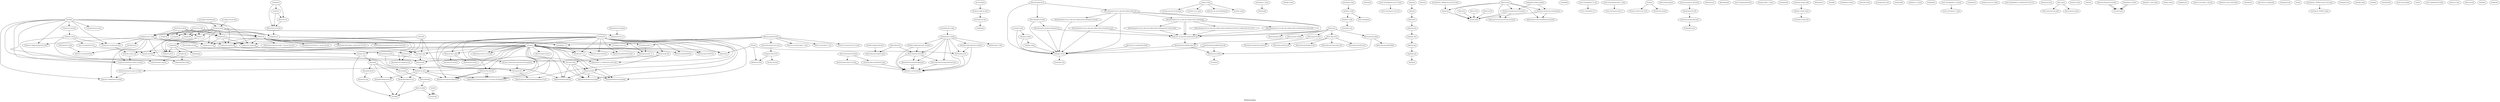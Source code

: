 digraph Relationships {
    label = "Relationships"
    "Exec[rm-on-error-apache-apollo-1.7.tar.gz]" [
        fontsize = 8,
        label = "Exec[rm-on-error-apache-apollo-1.7.tar.gz]"
    ]

    "Exec[stop-jetty]" [
        fontsize = 8,
        label = "Exec[stop-jetty]"
    ]

    "File[/opt/jetty/webapps/private.war]" [
        fontsize = 8,
        label = "File[/opt/jetty/webapps/private.war]"
    ]

    "Anchor[nginx::apt_repo]" [
        fontsize = 8,
        label = "Anchor[nginx::apt_repo]"
    ]

    "Class[Elasticsearch::Package]" [
        fontsize = 8,
        label = "Class[Elasticsearch::Package]"
    ]

    "File[/opt/servibroker/etc/groups.properties]" [
        fontsize = 8,
        label = "File[/opt/servibroker/etc/groups.properties]"
    ]

    "File[/etc/nginx/sites-enabled/default]" [
        fontsize = 8,
        label = "File[/etc/nginx/sites-enabled/default]"
    ]

    "Class[Elasticsearch::Params]" [
        fontsize = 8,
        label = "Class[Elasticsearch::Params]"
    ]

    "Anchor[apt::ppa::ppa:chris-lea/node.js]" [
        fontsize = 8,
        label = "Anchor[apt::ppa::ppa:chris-lea/node.js]"
    ]

    "File[/opt/servioticy-dispatcher/dispatcher.xml]" [
        fontsize = 8,
        label = "File[/opt/servioticy-dispatcher/dispatcher.xml]"
    ]

    "Archive[gradle-2.1-all.zip]" [
        fontsize = 8,
        label = "Archive[gradle-2.1-all.zip]"
    ]

    "Exec[concat_/etc/nginx/sites-available/localhost.conf]" [
        fontsize = 8,
        label = "Exec[concat_/etc/nginx/sites-available/localhost.conf]"
    ]

    "Wget::Fetch[jetty_download]" [
        fontsize = 8,
        label = "Wget::Fetch[jetty_download]"
    ]

    "Apt::Ppa[ppa:webupd8team/java]" [
        fontsize = 8,
        label = "Apt::Ppa[ppa:webupd8team/java]"
    ]

    "Exec[stop_couchbase]" [
        fontsize = 8,
        label = "Exec[stop_couchbase]"
    ]

    "File[/var/lib/puppet/concat]" [
        fontsize = 8,
        label = "File[/var/lib/puppet/concat]"
    ]

    "Exec[mkdir_templates_elasticsearch]" [
        fontsize = 8,
        label = "Exec[mkdir_templates_elasticsearch]"
    ]

    "File[/opt/servibroker/etc/users.properties]" [
        fontsize = 8,
        label = "File[/opt/servibroker/etc/users.properties]"
    ]

    "Class[Nginx::Params]" [
        fontsize = 8,
        label = "Class[Nginx::Params]"
    ]

    "Anchor[python::end]" [
        fontsize = 8,
        label = "Anchor[python::end]"
    ]

    "Class[Settings]" [
        fontsize = 8,
        label = "Class[Settings]"
    ]

    "Apt::Source[nginx]" [
        fontsize = 8,
        label = "Apt::Source[nginx]"
    ]

    "Archive::Extract[apache-storm-0.9.2]" [
        fontsize = 8,
        label = "Archive::Extract[apache-storm-0.9.2]"
    ]

    "File[/etc/nginx/nginx.conf]" [
        fontsize = 8,
        label = "File[/etc/nginx/nginx.conf]"
    ]

    "File[/etc/nginx/conf.mail.d/vhost_autogen.conf]" [
        fontsize = 8,
        label = "File[/etc/nginx/conf.mail.d/vhost_autogen.conf]"
    ]

    "Stage[runtime]" [
        fontsize = 8,
        label = "Stage[runtime]"
    ]

    "File[/etc/nginx/conf.d/vhost_autogen.conf]" [
        fontsize = 8,
        label = "File[/etc/nginx/conf.d/vhost_autogen.conf]"
    ]

    "Class[Maven::Maven]" [
        fontsize = 8,
        label = "Class[Maven::Maven]"
    ]

    "Class[Motd]" [
        fontsize = 8,
        label = "Class[Motd]"
    ]

    "File[sources.list.d]" [
        fontsize = 8,
        label = "File[sources.list.d]"
    ]

    "File[/home/vagrant/downloads/]" [
        fontsize = 8,
        label = "File[/home/vagrant/downloads/]"
    ]

    "Package[forever]" [
        fontsize = 8,
        label = "Package[forever]"
    ]

    "Schedule[daily]" [
        fontsize = 8,
        label = "Schedule[daily]"
    ]

    "Archive::Download[kestrel-2.4.1.zip]" [
        fontsize = 8,
        label = "Archive::Download[kestrel-2.4.1.zip]"
    ]

    "Exec[apt-get update]" [
        fontsize = 8,
        label = "Exec[apt-get update]"
    ]

    "Archive::Download[apache-apollo-1.7.tar.gz]" [
        fontsize = 8,
        label = "Archive::Download[apache-apollo-1.7.tar.gz]"
    ]

    "Class[Wget]" [
        fontsize = 8,
        label = "Class[Wget]"
    ]

    "File[/etc/profile.d/gradle.sh]" [
        fontsize = 8,
        label = "File[/etc/profile.d/gradle.sh]"
    ]

    "Exec[jetty_untar]" [
        fontsize = 8,
        label = "Exec[jetty_untar]"
    ]

    "File[/usr/share/elasticsearch/plugins]" [
        fontsize = 8,
        label = "File[/usr/share/elasticsearch/plugins]"
    ]

    "Exec[download_package_elasticsearch]" [
        fontsize = 8,
        label = "Exec[download_package_elasticsearch]"
    ]

    "Exec[mkdir_configdir_elasticsearch_serviolastic]" [
        fontsize = 8,
        label = "Exec[mkdir_configdir_elasticsearch_serviolastic]"
    ]

    "File[preferences.d]" [
        fontsize = 8,
        label = "File[preferences.d]"
    ]

    "File[/usr/bin/start-servioticy]" [
        fontsize = 8,
        label = "File[/usr/bin/start-servioticy]"
    ]

    "File[old-proxy-file]" [
        fontsize = 8,
        label = "File[old-proxy-file]"
    ]

    "File[/etc/elasticsearch/templates_import]" [
        fontsize = 8,
        label = "File[/etc/elasticsearch/templates_import]"
    ]

    "File[/var/lib/puppet/concat/_etc_nginx_sites-available_localhost.conf/fragments/699_localhost-footer]" [
        fontsize = 8,
        label = "File[/var/lib/puppet/concat/_etc_nginx_sites-available_localhost.conf/fragments/699_localhost-footer]"
    ]

    "Package[make]" [
        fontsize = 8,
        label = "Package[make]"
    ]

    "File[/etc/tomcat7]" [
        fontsize = 8,
        label = "File[/etc/tomcat7]"
    ]

    "File[/etc/nginx/conf.d/default.conf]" [
        fontsize = 8,
        label = "File[/etc/nginx/conf.d/default.conf]"
    ]

    "Anchor[apt::source::nginx]" [
        fontsize = 8,
        label = "Anchor[apt::source::nginx]"
    ]

    "Archive::Download[apache-storm-0.9.2.tar.gz]" [
        fontsize = 8,
        label = "Archive::Download[apache-storm-0.9.2.tar.gz]"
    ]

    "Filebucket[puppet]" [
        fontsize = 8,
        label = "Filebucket[puppet]"
    ]

    "File[/opt/apache-storm-0.9.2-incubating]" [
        fontsize = 8,
        label = "File[/opt/apache-storm-0.9.2-incubating]"
    ]

    "Exec[compose-idm]" [
        fontsize = 8,
        label = "Exec[compose-idm]"
    ]

    "Class[Nginx::Package]" [
        fontsize = 8,
        label = "Class[Nginx::Package]"
    ]

    "Package[nginx]" [
        fontsize = 8,
        label = "Package[nginx]"
    ]

    "Class[Python::Config]" [
        fontsize = 8,
        label = "Class[Python::Config]"
    ]

    "Concat::Fragment[localhost-footer]" [
        fontsize = 8,
        label = "Concat::Fragment[localhost-footer]"
    ]

    "Exec[compose-pdp]" [
        fontsize = 8,
        label = "Exec[compose-pdp]"
    ]

    "Exec[apache-apollo-1.7 unpack]" [
        fontsize = 8,
        label = "Exec[apache-apollo-1.7 unpack]"
    ]

    "Package[oracle-java7-installer]" [
        fontsize = 8,
        label = "Package[oracle-java7-installer]"
    ]

    "Schedule[puppet]" [
        fontsize = 8,
        label = "Schedule[puppet]"
    ]

    "File[/opt/jetty/webapps/root.war]" [
        fontsize = 8,
        label = "File[/opt/jetty/webapps/root.war]"
    ]

    "File[/opt/servibroker/etc/apollo.xml]" [
        fontsize = 8,
        label = "File[/opt/servibroker/etc/apollo.xml]"
    ]

    "File[/tmp/mysql-server.response]" [
        fontsize = 8,
        label = "File[/tmp/mysql-server.response]"
    ]

    "File[/etc/nginx/conf.mail.d]" [
        fontsize = 8,
        label = "File[/etc/nginx/conf.mail.d]"
    ]

    "Package[elasticsearch]" [
        fontsize = 8,
        label = "Package[elasticsearch]"
    ]

    "Anchor[nginx::package::begin]" [
        fontsize = 8,
        label = "Anchor[nginx::package::begin]"
    ]

    "Package[python-software-properties]" [
        fontsize = 8,
        label = "Package[python-software-properties]"
    ]

    "Exec[install-pdp]" [
        fontsize = 8,
        label = "Exec[install-pdp]"
    ]

    "File[/tmp/nginx.d]" [
        fontsize = 8,
        label = "File[/tmp/nginx.d]"
    ]

    "Concat[/etc/nginx/sites-available/localhost.conf]" [
        fontsize = 8,
        label = "Concat[/etc/nginx/sites-available/localhost.conf]"
    ]

    "File[/var/log/jetty]" [
        fontsize = 8,
        label = "File[/var/log/jetty]"
    ]

    "File[/data/demo]" [
        fontsize = 8,
        label = "File[/data/demo]"
    ]

    "Class[Stdlib]" [
        fontsize = 8,
        label = "Class[Stdlib]"
    ]

    "Package[unzip]" [
        fontsize = 8,
        label = "Package[unzip]"
    ]

    "Group[vagrant]" [
        fontsize = 8,
        label = "Group[vagrant]"
    ]

    "Package[mysql-server-5.5]" [
        fontsize = 8,
        label = "Package[mysql-server-5.5]"
    ]

    "Package[python-virtualenv]" [
        fontsize = 8,
        label = "Package[python-virtualenv]"
    ]

    "Class[Gradle::Params]" [
        fontsize = 8,
        label = "Class[Gradle::Params]"
    ]

    "Exec[build_servioticy]" [
        fontsize = 8,
        label = "Exec[build_servioticy]"
    ]

    "Elasticsearch::Service[serviolastic]" [
        fontsize = 8,
        label = "Elasticsearch::Service[serviolastic]"
    ]

    "Anchor[elasticsearch::end]" [
        fontsize = 8,
        label = "Anchor[elasticsearch::end]"
    ]

    "Schedule[weekly]" [
        fontsize = 8,
        label = "Schedule[weekly]"
    ]

    "File[/var/lib/puppet/concat/_etc_nginx_sites-available_localhost.conf/fragments.concat.out]" [
        fontsize = 8,
        label = "File[/var/lib/puppet/concat/_etc_nginx_sites-available_localhost.conf/fragments.concat.out]"
    ]

    "Exec[kestrel-2.4.1 unpack]" [
        fontsize = 8,
        label = "Exec[kestrel-2.4.1 unpack]"
    ]

    "Package[stompjs]" [
        fontsize = 8,
        label = "Package[stompjs]"
    ]

    "Package[ant]" [
        fontsize = 8,
        label = "Package[ant]"
    ]

    "File[/etc/default/jetty]" [
        fontsize = 8,
        label = "File[/etc/default/jetty]"
    ]

    "Package[python]" [
        fontsize = 8,
        label = "Package[python]"
    ]

    "Archive::Download[gradle-2.1-all.zip.zip]" [
        fontsize = 8,
        label = "Archive::Download[gradle-2.1-all.zip.zip]"
    ]

    "Stage[deploy_app]" [
        fontsize = 8,
        label = "Stage[deploy_app]"
    ]

    "File[/opt/apache-apollo-1.7]" [
        fontsize = 8,
        label = "File[/opt/apache-apollo-1.7]"
    ]

    "File_line[change_idm_port]" [
        fontsize = 8,
        label = "File_line[change_idm_port]"
    ]

    "Schedule[hourly]" [
        fontsize = 8,
        label = "Schedule[hourly]"
    ]

    "Exec[apache-storm-0.9.2 unpack]" [
        fontsize = 8,
        label = "Exec[apache-storm-0.9.2 unpack]"
    ]

    "Concat::Fragment[fd0b234173aed6ab4786b7032214c741]" [
        fontsize = 8,
        label = "Concat::Fragment[fd0b234173aed6ab4786b7032214c741]"
    ]

    "File[/var/lib/puppet/concat/bin/concatfragments.sh]" [
        fontsize = 8,
        label = "File[/var/lib/puppet/concat/bin/concatfragments.sh]"
    ]

    "Exec[download archive apache-apollo-1.7.tar.gz and check sum]" [
        fontsize = 8,
        label = "Exec[download archive apache-apollo-1.7.tar.gz and check sum]"
    ]

    "Exec[add-apt-repository-ppa:webupd8team/java]" [
        fontsize = 8,
        label = "Exec[add-apt-repository-ppa:webupd8team/java]"
    ]

    "File[/home/vagrant/LICENSE.txt]" [
        fontsize = 8,
        label = "File[/home/vagrant/LICENSE.txt]"
    ]

    "Anchor[nginx::begin]" [
        fontsize = 8,
        label = "Anchor[nginx::begin]"
    ]

    "Stage[setup_infra]" [
        fontsize = 8,
        label = "Stage[setup_infra]"
    ]

    "Anchor[nginx::end]" [
        fontsize = 8,
        label = "Anchor[nginx::end]"
    ]

    "File[/tmp/nginx.mail.d]" [
        fontsize = 8,
        label = "File[/tmp/nginx.mail.d]"
    ]

    "Vcsrepo[/opt/servioticy-composer]" [
        fontsize = 8,
        label = "Vcsrepo[/opt/servioticy-composer]"
    ]

    "Vcsrepo[/usr/src/couchbase-capi-server]" [
        fontsize = 8,
        label = "Vcsrepo[/usr/src/couchbase-capi-server]"
    ]

    "Archive::Extract[gradle-2.1-all.zip]" [
        fontsize = 8,
        label = "Archive::Extract[gradle-2.1-all.zip]"
    ]

    "File[/opt/servioticy-dispatcher]" [
        fontsize = 8,
        label = "File[/opt/servioticy-dispatcher]"
    ]

    "Elasticsearch::Plugin[mobz/elasticsearch-head]" [
        fontsize = 8,
        label = "Elasticsearch::Plugin[mobz/elasticsearch-head]"
    ]

    "File[/var/lib/tomcat7/webapps/uaa.war]" [
        fontsize = 8,
        label = "File[/var/lib/tomcat7/webapps/uaa.war]"
    ]

    "File[/var/lib/puppet/concat/_etc_nginx_sites-available_localhost.conf/fragments/001_localhost-header]" [
        fontsize = 8,
        label = "File[/var/lib/puppet/concat/_etc_nginx_sites-available_localhost.conf/fragments/001_localhost-header]"
    ]

    "Exec[download archive kestrel-2.4.1.zip and check sum]" [
        fontsize = 8,
        label = "Exec[download archive kestrel-2.4.1.zip and check sum]"
    ]

    "Package[vim]" [
        fontsize = 8,
        label = "Package[vim]"
    ]

    "Archive[apache-storm-0.9.2]" [
        fontsize = 8,
        label = "Archive[apache-storm-0.9.2]"
    ]

    "Stage[setup_app]" [
        fontsize = 8,
        label = "Stage[setup_app]"
    ]

    "File[/data/couchbase]" [
        fontsize = 8,
        label = "File[/data/couchbase]"
    ]

    "File[/data]" [
        fontsize = 8,
        label = "File[/data]"
    ]

    "Anchor[apt::ppa::ppa:webupd8team/java]" [
        fontsize = 8,
        label = "Anchor[apt::ppa::ppa:webupd8team/java]"
    ]

    "File[/opt/compose-idm/COMPOSEIdentityManagement-0.8.0.jar]" [
        fontsize = 8,
        label = "File[/opt/compose-idm/COMPOSEIdentityManagement-0.8.0.jar]"
    ]

    "File[/var/nginx/client_body_temp]" [
        fontsize = 8,
        label = "File[/var/nginx/client_body_temp]"
    ]

    "Package[git]" [
        fontsize = 8,
        label = "Package[git]"
    ]

    "Class[Motd::Params]" [
        fontsize = 8,
        label = "Class[Motd::Params]"
    ]

    "Class[Main]" [
        fontsize = 8,
        label = "Class[Main]"
    ]

    "Wget::Fetch[couchbase-server-source]" [
        fontsize = 8,
        label = "Wget::Fetch[couchbase-server-source]"
    ]

    "Service[jetty]" [
        fontsize = 8,
        label = "Service[jetty]"
    ]

    "File[/home/vagrant/.mavenrc]" [
        fontsize = 8,
        label = "File[/home/vagrant/.mavenrc]"
    ]

    "File[/etc/init.d/elasticsearch-serviolastic]" [
        fontsize = 8,
        label = "File[/etc/init.d/elasticsearch-serviolastic]"
    ]

    "Exec[gradle-2.1-all.zip unpack]" [
        fontsize = 8,
        label = "Exec[gradle-2.1-all.zip unpack]"
    ]

    "Class[Apt::Params]" [
        fontsize = 8,
        label = "Class[Apt::Params]"
    ]

    "Exec[wget-couchbase-server-source]" [
        fontsize = 8,
        label = "Exec[wget-couchbase-server-source]"
    ]

    "File[/etc/nginx/sites-available]" [
        fontsize = 8,
        label = "File[/etc/nginx/sites-available]"
    ]

    "Package[couchbase]" [
        fontsize = 8,
        label = "Package[couchbase]"
    ]

    "User[tomcat7]" [
        fontsize = 8,
        label = "User[tomcat7]"
    ]

    "Anchor[apt::update]" [
        fontsize = 8,
        label = "Anchor[apt::update]"
    ]

    "File[/etc/elasticsearch/serviolastic/logging.yml]" [
        fontsize = 8,
        label = "File[/etc/elasticsearch/serviolastic/logging.yml]"
    ]

    "Package[g++]" [
        fontsize = 8,
        label = "Package[g++]"
    ]

    "Apt::Key[Add key: 7BD9BF62 from Apt::Source nginx]" [
        fontsize = 8,
        label = "Apt::Key[Add key: 7BD9BF62 from Apt::Source nginx]"
    ]

    "Apt::Ppa[ppa:chris-lea/node.js]" [
        fontsize = 8,
        label = "Apt::Ppa[ppa:chris-lea/node.js]"
    ]

    "File[/etc/apt/sources.list.d/chris-lea-node_js-precise.list]" [
        fontsize = 8,
        label = "File[/etc/apt/sources.list.d/chris-lea-node_js-precise.list]"
    ]

    "File[/etc/nginx/conf.d/proxy.conf]" [
        fontsize = 8,
        label = "File[/etc/nginx/conf.d/proxy.conf]"
    ]

    "Nginx::Resource::Location[localhost-default]" [
        fontsize = 8,
        label = "Nginx::Resource::Location[localhost-default]"
    ]

    "Anchor[python::begin]" [
        fontsize = 8,
        label = "Anchor[python::begin]"
    ]

    "Class[Nginx::Package::Debian]" [
        fontsize = 8,
        label = "Class[Nginx::Package::Debian]"
    ]

    "Maven::Environment[maven-env]" [
        fontsize = 8,
        label = "Maven::Environment[maven-env]"
    ]

    "Vcsrepo[/opt/servioticy-indices]" [
        fontsize = 8,
        label = "Vcsrepo[/opt/servioticy-indices]"
    ]

    "Package[gunicorn]" [
        fontsize = 8,
        label = "Package[gunicorn]"
    ]

    "File[/etc/nginx/conf.d/example_ssl.conf]" [
        fontsize = 8,
        label = "File[/etc/nginx/conf.d/example_ssl.conf]"
    ]

    "User[vagrant]" [
        fontsize = 8,
        label = "User[vagrant]"
    ]

    "Class[Jetty]" [
        fontsize = 8,
        label = "Class[Jetty]"
    ]

    "Vcsrepo[/opt/servioticy-bridge]" [
        fontsize = 8,
        label = "Vcsrepo[/opt/servioticy-bridge]"
    ]

    "File[/opt/servioticy-dispatcher/dispatcher-0.4.2-security-jar-with-dependencies.jar]" [
        fontsize = 8,
        label = "File[/opt/servioticy-dispatcher/dispatcher-0.4.2-security-jar-with-dependencies.jar]"
    ]

    "Exec[rm-on-error-gradle-2.1-all.zip.zip]" [
        fontsize = 8,
        label = "Exec[rm-on-error-gradle-2.1-all.zip.zip]"
    ]

    "Elasticsearch::Service::Init[serviolastic]" [
        fontsize = 8,
        label = "Elasticsearch::Service::Init[serviolastic]"
    ]

    "File[/opt/servibroker]" [
        fontsize = 8,
        label = "File[/opt/servibroker]"
    ]

    "Schedule[never]" [
        fontsize = 8,
        label = "Schedule[never]"
    ]

    "File[01proxy]" [
        fontsize = 8,
        label = "File[01proxy]"
    ]

    "Package[nodejs]" [
        fontsize = 8,
        label = "Package[nodejs]"
    ]

    "File[/var/lib/puppet/concat/bin]" [
        fontsize = 8,
        label = "File[/var/lib/puppet/concat/bin]"
    ]

    "Exec[create_broker]" [
        fontsize = 8,
        label = "Exec[create_broker]"
    ]

    "File[/opt/jetty/start.ini]" [
        fontsize = 8,
        label = "File[/opt/jetty/start.ini]"
    ]

    "Exec[apt_update]" [
        fontsize = 8,
        label = "Exec[apt_update]"
    ]

    "File[/home/vagrant/README.demos.txt]" [
        fontsize = 8,
        label = "File[/home/vagrant/README.demos.txt]"
    ]

    "Package[curl]" [
        fontsize = 8,
        label = "Package[curl]"
    ]

    "File[/opt/compose-idm]" [
        fontsize = 8,
        label = "File[/opt/compose-idm]"
    ]

    "File[/var/lib/puppet/concat/_etc_nginx_sites-available_localhost.conf/fragments.concat]" [
        fontsize = 8,
        label = "File[/var/lib/puppet/concat/_etc_nginx_sites-available_localhost.conf/fragments.concat]"
    ]

    "Group[tomcat7]" [
        fontsize = 8,
        label = "Group[tomcat7]"
    ]

    "File[/usr/bin/stop-servioticy]" [
        fontsize = 8,
        label = "File[/usr/bin/stop-servioticy]"
    ]

    "Class[Elasticsearch::Config]" [
        fontsize = 8,
        label = "Class[Elasticsearch::Config]"
    ]

    "File[/etc/elasticsearch]" [
        fontsize = 8,
        label = "File[/etc/elasticsearch]"
    ]

    "File[/data/elasticsearch]" [
        fontsize = 8,
        label = "File[/data/elasticsearch]"
    ]

    "File_line[cross_origin]" [
        fontsize = 8,
        label = "File_line[cross_origin]"
    ]

    "Exec[wget-jetty_download]" [
        fontsize = 8,
        label = "Exec[wget-jetty_download]"
    ]

    "Elasticsearch::Instance[serviolastic]" [
        fontsize = 8,
        label = "Elasticsearch::Instance[serviolastic]"
    ]

    "Anchor[nginx::package::end]" [
        fontsize = 8,
        label = "Anchor[nginx::package::end]"
    ]

    "File[sources.list]" [
        fontsize = 8,
        label = "File[sources.list]"
    ]

    "Service[serviolastic]" [
        fontsize = 8,
        label = "Service[serviolastic]"
    ]

    "Exec[rm-on-error-kestrel-2.4.1.zip]" [
        fontsize = 8,
        label = "Exec[rm-on-error-kestrel-2.4.1.zip]"
    ]

    "File[/opt/jetty]" [
        fontsize = 8,
        label = "File[/opt/jetty]"
    ]

    "Nginx::Resource::Vhost[localhost]" [
        fontsize = 8,
        label = "Nginx::Resource::Vhost[localhost]"
    ]

    "Package[python-pip]" [
        fontsize = 8,
        label = "Package[python-pip]"
    ]

    "File[/etc/apt/sources.list.d/webupd8team-java-precise.list]" [
        fontsize = 8,
        label = "File[/etc/apt/sources.list.d/webupd8team-java-precise.list]"
    ]

    "File[/var/lib/puppet/concat/_etc_nginx_sites-available_localhost.conf]" [
        fontsize = 8,
        label = "File[/var/lib/puppet/concat/_etc_nginx_sites-available_localhost.conf]"
    ]

    "Class[Nginx::Config]" [
        fontsize = 8,
        label = "Class[Nginx::Config]"
    ]

    "Class[Apt]" [
        fontsize = 8,
        label = "Class[Apt]"
    ]

    "Vcsrepo[/usr/src/compose-idm]" [
        fontsize = 8,
        label = "Vcsrepo[/usr/src/compose-idm]"
    ]

    "File[/etc/tomcat7/server.xml]" [
        fontsize = 8,
        label = "File[/etc/tomcat7/server.xml]"
    ]

    "File[/home/vagrant/README.txt]" [
        fontsize = 8,
        label = "File[/home/vagrant/README.txt]"
    ]

    "Apt_key[Add key: 7BD9BF62 from Apt::Source nginx]" [
        fontsize = 8,
        label = "Apt_key[Add key: 7BD9BF62 from Apt::Source nginx]"
    ]

    "Exec[build-uaa]" [
        fontsize = 8,
        label = "Exec[build-uaa]"
    ]

    "Exec[download archive gradle-2.1-all.zip.zip and check sum]" [
        fontsize = 8,
        label = "Exec[download archive gradle-2.1-all.zip.zip and check sum]"
    ]

    "Anchor[elasticsearch::begin]" [
        fontsize = 8,
        label = "Anchor[elasticsearch::begin]"
    ]

    "File[/etc/nginx/sites-enabled]" [
        fontsize = 8,
        label = "File[/etc/nginx/sites-enabled]"
    ]

    "File[/opt/servioticy_scripts]" [
        fontsize = 8,
        label = "File[/opt/servioticy_scripts]"
    ]

    "Archive[apache-apollo-1.7]" [
        fontsize = 8,
        label = "Archive[apache-apollo-1.7]"
    ]

    "File[/var/nginx]" [
        fontsize = 8,
        label = "File[/var/nginx]"
    ]

    "File[/opt/elasticsearch/swdl]" [
        fontsize = 8,
        label = "File[/opt/elasticsearch/swdl]"
    ]

    "File[/home/vagrant/VERSION.txt]" [
        fontsize = 8,
        label = "File[/home/vagrant/VERSION.txt]"
    ]

    "Package[python-dev]" [
        fontsize = 8,
        label = "Package[python-dev]"
    ]

    "File[/etc/nginx/sites-available/localhost.conf]" [
        fontsize = 8,
        label = "File[/etc/nginx/sites-available/localhost.conf]"
    ]

    "Exec[build_elasticsearch-transport-couchbase]" [
        fontsize = 8,
        label = "Exec[build_elasticsearch-transport-couchbase]"
    ]

    "File[/etc/init.d/jetty]" [
        fontsize = 8,
        label = "File[/etc/init.d/jetty]"
    ]

    "Stage[deploy]" [
        fontsize = 8,
        label = "Stage[deploy]"
    ]

    "Elasticsearch::Plugin[transport-couchbase]" [
        fontsize = 8,
        label = "Elasticsearch::Plugin[transport-couchbase]"
    ]

    "Class[Elasticsearch]" [
        fontsize = 8,
        label = "Class[Elasticsearch]"
    ]

    "Exec[build_rhinomod]" [
        fontsize = 8,
        label = "Exec[build_rhinomod]"
    ]

    "Vcsrepo[/usr/src/compose-pdp]" [
        fontsize = 8,
        label = "Vcsrepo[/usr/src/compose-pdp]"
    ]

    "Archive[kestrel-2.4.1]" [
        fontsize = 8,
        label = "Archive[kestrel-2.4.1]"
    ]

    "Class[Nginx::Service]" [
        fontsize = 8,
        label = "Class[Nginx::Service]"
    ]

    "File[/usr/src/compose-idm/src/main/resources/uaa.properties]" [
        fontsize = 8,
        label = "File[/usr/src/compose-idm/src/main/resources/uaa.properties]"
    ]

    "Class[Stdlib::Stages]" [
        fontsize = 8,
        label = "Class[Stdlib::Stages]"
    ]

    "Package[couchbase-server]" [
        fontsize = 8,
        label = "Package[couchbase-server]"
    ]

    "Exec[download archive apache-storm-0.9.2.tar.gz and check sum]" [
        fontsize = 8,
        label = "Exec[download archive apache-storm-0.9.2.tar.gz and check sum]"
    ]

    "Class[Nginx]" [
        fontsize = 8,
        label = "Class[Nginx]"
    ]

    "Schedule[monthly]" [
        fontsize = 8,
        label = "Schedule[monthly]"
    ]

    "Exec[mkdir_datadir_elasticsearch_serviolastic]" [
        fontsize = 8,
        label = "Exec[mkdir_datadir_elasticsearch_serviolastic]"
    ]

    "Stage[deploy_infra]" [
        fontsize = 8,
        label = "Stage[deploy_infra]"
    ]

    "Exec[install_plugin_transport-couchbase]" [
        fontsize = 8,
        label = "Exec[install_plugin_transport-couchbase]"
    ]

    "Exec[pip_install_simplejson]" [
        fontsize = 8,
        label = "Exec[pip_install_simplejson]"
    ]

    "Class[Gradle]" [
        fontsize = 8,
        label = "Class[Gradle]"
    ]

    "Anchor[apt_key 7BD9BF62 present]" [
        fontsize = 8,
        label = "Anchor[apt_key 7BD9BF62 present]"
    ]

    "File[/opt/kestrel-2.4.1/config/servioticy_queues.scala]" [
        fontsize = 8,
        label = "File[/opt/kestrel-2.4.1/config/servioticy_queues.scala]"
    ]

    "Vcsrepo[/usr/src/elasticsearch-transport-couchbase]" [
        fontsize = 8,
        label = "Vcsrepo[/usr/src/elasticsearch-transport-couchbase]"
    ]

    "File[/opt/gradle]" [
        fontsize = 8,
        label = "File[/opt/gradle]"
    ]

    "Class[Git]" [
        fontsize = 8,
        label = "Class[Git]"
    ]

    "File[/etc/elasticsearch/serviolastic]" [
        fontsize = 8,
        label = "File[/etc/elasticsearch/serviolastic]"
    ]

    "Concat::Fragment[localhost-header]" [
        fontsize = 8,
        label = "Concat::Fragment[localhost-header]"
    ]

    "Exec[build_couchbase_capi]" [
        fontsize = 8,
        label = "Exec[build_couchbase_capi]"
    ]

    "Archive::Extract[apache-apollo-1.7]" [
        fontsize = 8,
        label = "Archive::Extract[apache-apollo-1.7]"
    ]

    "Augeas[defaults_serviolastic]" [
        fontsize = 8,
        label = "Augeas[defaults_serviolastic]"
    ]

    "Exec[install_plugin_mobz/elasticsearch-head]" [
        fontsize = 8,
        label = "Exec[install_plugin_mobz/elasticsearch-head]"
    ]

    "Vcsrepo[/usr/src/cf-uaa]" [
        fontsize = 8,
        label = "Vcsrepo[/usr/src/cf-uaa]"
    ]

    "File[/etc/nginx/conf.d]" [
        fontsize = 8,
        label = "File[/etc/nginx/conf.d]"
    ]

    "File[/var/nginx/proxy_temp]" [
        fontsize = 8,
        label = "File[/var/nginx/proxy_temp]"
    ]

    "File[/etc/nginx]" [
        fontsize = 8,
        label = "File[/etc/nginx]"
    ]

    "File[/var/lib/puppet/concat/_etc_nginx_sites-available_localhost.conf/fragments]" [
        fontsize = 8,
        label = "File[/var/lib/puppet/concat/_etc_nginx_sites-available_localhost.conf/fragments]"
    ]

    "Class[Concat::Setup]" [
        fontsize = 8,
        label = "Class[Concat::Setup]"
    ]

    "Exec[create_package_dir_elasticsearch]" [
        fontsize = 8,
        label = "Exec[create_package_dir_elasticsearch]"
    ]

    "Exec[set-licence-selected]" [
        fontsize = 8,
        label = "Exec[set-licence-selected]"
    ]

    "File[/etc/motd.tail]" [
        fontsize = 8,
        label = "File[/etc/motd.tail]"
    ]

    "Stage[main]" [
        fontsize = 8,
        label = "Stage[main]"
    ]

    "Stage[setup]" [
        fontsize = 8,
        label = "Stage[setup]"
    ]

    "File[/etc/elasticsearch/serviolastic/elasticsearch.yml]" [
        fontsize = 8,
        label = "File[/etc/elasticsearch/serviolastic/elasticsearch.yml]"
    ]

    "Python::Pip[simplejson]" [
        fontsize = 8,
        label = "Python::Pip[simplejson]"
    ]

    "Exec[apt_get_update_for_nginx]" [
        fontsize = 8,
        label = "Exec[apt_get_update_for_nginx]"
    ]

    "File[localhost.conf symlink]" [
        fontsize = 8,
        label = "File[localhost.conf symlink]"
    ]

    "Class[Apt::Update]" [
        fontsize = 8,
        label = "Class[Apt::Update]"
    ]

    "Class[Python::Install]" [
        fontsize = 8,
        label = "Class[Python::Install]"
    ]

    "File[/opt/kestrel-2.4.1]" [
        fontsize = 8,
        label = "File[/opt/kestrel-2.4.1]"
    ]

    "Class[Python]" [
        fontsize = 8,
        label = "Class[Python]"
    ]

    "Exec[set-licence-seen]" [
        fontsize = 8,
        label = "Exec[set-licence-seen]"
    ]

    "File[nginx.list]" [
        fontsize = 8,
        label = "File[nginx.list]"
    ]

    "Package[tomcat7]" [
        fontsize = 8,
        label = "Package[tomcat7]"
    ]

    "Package[wget]" [
        fontsize = 8,
        label = "Package[wget]"
    ]

    "File[/var/lib/puppet/concat/_etc_nginx_sites-available_localhost.conf/fragments/500_fd0b234173aed6ab4786b7032214c741]" [
        fontsize = 8,
        label = "File[/var/lib/puppet/concat/_etc_nginx_sites-available_localhost.conf/fragments/500_fd0b234173aed6ab4786b7032214c741]"
    ]

    "Exec[rm-on-error-apache-storm-0.9.2.tar.gz]" [
        fontsize = 8,
        label = "Exec[rm-on-error-apache-storm-0.9.2.tar.gz]"
    ]

    "Service[nginx]" [
        fontsize = 8,
        label = "Service[nginx]"
    ]

    "Vcsrepo[/usr/src/servioticy]" [
        fontsize = 8,
        label = "Vcsrepo[/usr/src/servioticy]"
    ]

    "Exec[add-apt-repository-ppa:chris-lea/node.js]" [
        fontsize = 8,
        label = "Exec[add-apt-repository-ppa:chris-lea/node.js]"
    ]

    "Archive::Extract[kestrel-2.4.1]" [
        fontsize = 8,
        label = "Archive::Extract[kestrel-2.4.1]"
    ]

    "File[/home/vagrant/downloads/]" -> "Exec[rm-on-error-apache-apollo-1.7.tar.gz]" [
        fontsize = 8
    ]

    "File[/etc/init.d/jetty]" -> "Exec[stop-jetty]" [
        fontsize = 8
    ]

    "Class[Jetty]" -> "Exec[stop-jetty]" [
        fontsize = 8
    ]

    "Class[Jetty]" -> "Exec[stop-jetty]" [
        fontsize = 8
    ]

    "File[/opt/jetty]" -> "File[/opt/jetty/webapps/private.war]" [
        fontsize = 8
    ]

    "Exec[build_servioticy]" -> "File[/opt/jetty/webapps/private.war]" [
        fontsize = 8
    ]

    "Exec[apt_get_update_for_nginx]" -> "Anchor[nginx::apt_repo]" [
        fontsize = 8
    ]

    "Anchor[elasticsearch::begin]" -> "Class[Elasticsearch::Package]" [
        fontsize = 8
    ]

    "File[/opt/servibroker]" -> "File[/opt/servibroker/etc/groups.properties]" [
        fontsize = 8
    ]

    "User[vagrant]" -> "File[/opt/servibroker/etc/groups.properties]" [
        fontsize = 8
    ]

    "Group[vagrant]" -> "File[/opt/servibroker/etc/groups.properties]" [
        fontsize = 8
    ]

    "Exec[create_broker]" -> "File[/opt/servibroker/etc/groups.properties]" [
        fontsize = 8
    ]

    "File[/etc/nginx/sites-enabled]" -> "File[/etc/nginx/sites-enabled/default]" [
        fontsize = 8
    ]

    "Class[Apt::Update]" -> "Anchor[apt::ppa::ppa:chris-lea/node.js]" [
        fontsize = 8
    ]

    "User[vagrant]" -> "File[/opt/servioticy-dispatcher/dispatcher.xml]" [
        fontsize = 8
    ]

    "Group[vagrant]" -> "File[/opt/servioticy-dispatcher/dispatcher.xml]" [
        fontsize = 8
    ]

    "File[/opt/servioticy-dispatcher]" -> "File[/opt/servioticy-dispatcher/dispatcher.xml]" [
        fontsize = 8
    ]

    "File[/opt/servioticy-dispatcher]" -> "File[/opt/servioticy-dispatcher/dispatcher.xml]" [
        fontsize = 8
    ]

    "Exec[build_servioticy]" -> "File[/opt/servioticy-dispatcher/dispatcher.xml]" [
        fontsize = 8
    ]

    "File[/var/lib/puppet/concat/_etc_nginx_sites-available_localhost.conf]" -> "Exec[concat_/etc/nginx/sites-available/localhost.conf]" [
        fontsize = 8
    ]

    "File[/var/lib/puppet/concat/_etc_nginx_sites-available_localhost.conf]" -> "Exec[concat_/etc/nginx/sites-available/localhost.conf]" [
        fontsize = 8
    ]

    "File[/var/lib/puppet/concat/_etc_nginx_sites-available_localhost.conf/fragments/001_localhost-header]" -> "Exec[concat_/etc/nginx/sites-available/localhost.conf]" [
        fontsize = 8
    ]

    "File[/var/lib/puppet/concat/_etc_nginx_sites-available_localhost.conf/fragments/699_localhost-footer]" -> "Exec[concat_/etc/nginx/sites-available/localhost.conf]" [
        fontsize = 8
    ]

    "File[/var/lib/puppet/concat/_etc_nginx_sites-available_localhost.conf/fragments/500_fd0b234173aed6ab4786b7032214c741]" -> "Exec[concat_/etc/nginx/sites-available/localhost.conf]" [
        fontsize = 8
    ]

    "File[/var/lib/puppet/concat/_etc_nginx_sites-available_localhost.conf/fragments]" -> "Exec[concat_/etc/nginx/sites-available/localhost.conf]" [
        fontsize = 8
    ]

    "File[/var/lib/puppet/concat/_etc_nginx_sites-available_localhost.conf/fragments]" -> "Exec[concat_/etc/nginx/sites-available/localhost.conf]" [
        fontsize = 8
    ]

    "File[/var/lib/puppet/concat/_etc_nginx_sites-available_localhost.conf/fragments.concat]" -> "Exec[concat_/etc/nginx/sites-available/localhost.conf]" [
        fontsize = 8
    ]

    "File[/var/lib/puppet/concat/bin/concatfragments.sh]" -> "Exec[concat_/etc/nginx/sites-available/localhost.conf]" [
        fontsize = 8
    ]

    "Package[couchbase-server]" -> "Exec[stop_couchbase]" [
        fontsize = 8
    ]

    "File[/opt/servibroker]" -> "File[/opt/servibroker/etc/users.properties]" [
        fontsize = 8
    ]

    "User[vagrant]" -> "File[/opt/servibroker/etc/users.properties]" [
        fontsize = 8
    ]

    "Group[vagrant]" -> "File[/opt/servibroker/etc/users.properties]" [
        fontsize = 8
    ]

    "Exec[create_broker]" -> "File[/opt/servibroker/etc/users.properties]" [
        fontsize = 8
    ]

    "Class[Python::Config]" -> "Anchor[python::end]" [
        fontsize = 8
    ]

    "Archive::Download[apache-storm-0.9.2.tar.gz]" -> "Archive::Extract[apache-storm-0.9.2]" [
        fontsize = 8
    ]

    "File[/etc/nginx]" -> "File[/etc/nginx/nginx.conf]" [
        fontsize = 8
    ]

    "File[/etc/nginx/conf.mail.d]" -> "File[/etc/nginx/conf.mail.d/vhost_autogen.conf]" [
        fontsize = 8
    ]

    "Stage[main]" -> "Stage[runtime]" [
        fontsize = 8
    ]

    "File[/etc/nginx/conf.d]" -> "File[/etc/nginx/conf.d/vhost_autogen.conf]" [
        fontsize = 8
    ]

    "Vcsrepo[/usr/src/servioticy]" -> "Class[Maven::Maven]" [
        fontsize = 8
    ]

    "Package[nodejs]" -> "Package[forever]" [
        fontsize = 8
    ]

    "Apt::Ppa[ppa:webupd8team/java]" -> "Exec[apt-get update]" [
        fontsize = 8
    ]

    "Apt::Ppa[ppa:chris-lea/node.js]" -> "Exec[apt-get update]" [
        fontsize = 8
    ]

    "User[vagrant]" -> "Exec[jetty_untar]" [
        fontsize = 8
    ]

    "Wget::Fetch[jetty_download]" -> "Exec[jetty_untar]" [
        fontsize = 8
    ]

    "File[/opt/elasticsearch/swdl]" -> "Exec[download_package_elasticsearch]" [
        fontsize = 8
    ]

    "Class[Elasticsearch::Package]" -> "Exec[mkdir_configdir_elasticsearch_serviolastic]" [
        fontsize = 8
    ]

    "File[/opt/servioticy_scripts]" -> "File[/usr/bin/start-servioticy]" [
        fontsize = 8
    ]

    "File[/etc/elasticsearch]" -> "File[/etc/elasticsearch/templates_import]" [
        fontsize = 8
    ]

    "Exec[mkdir_templates_elasticsearch]" -> "File[/etc/elasticsearch/templates_import]" [
        fontsize = 8
    ]

    "File[/var/lib/puppet/concat/_etc_nginx_sites-available_localhost.conf/fragments]" -> "File[/var/lib/puppet/concat/_etc_nginx_sites-available_localhost.conf/fragments/699_localhost-footer]" [
        fontsize = 8
    ]

    "Exec[set-licence-selected]" -> "Package[make]" [
        fontsize = 8
    ]

    "Exec[apt-get update]" -> "Package[make]" [
        fontsize = 8
    ]

    "Exec[set-licence-seen]" -> "Package[make]" [
        fontsize = 8
    ]

    "User[tomcat7]" -> "File[/etc/tomcat7]" [
        fontsize = 8
    ]

    "Group[tomcat7]" -> "File[/etc/tomcat7]" [
        fontsize = 8
    ]

    "File[/etc/nginx/conf.d]" -> "File[/etc/nginx/conf.d/default.conf]" [
        fontsize = 8
    ]

    "Class[Apt::Update]" -> "Anchor[apt::source::nginx]" [
        fontsize = 8
    ]

    "User[vagrant]" -> "File[/opt/apache-storm-0.9.2-incubating]" [
        fontsize = 8
    ]

    "Group[vagrant]" -> "File[/opt/apache-storm-0.9.2-incubating]" [
        fontsize = 8
    ]

    "User[vagrant]" -> "Exec[compose-idm]" [
        fontsize = 8
    ]

    "File[/usr/src/compose-idm/src/main/resources/uaa.properties]" -> "Exec[compose-idm]" [
        fontsize = 8
    ]

    "File_line[change_idm_port]" -> "Exec[compose-idm]" [
        fontsize = 8
    ]

    "Class[Gradle]" -> "Exec[compose-idm]" [
        fontsize = 8
    ]

    "Anchor[nginx::begin]" -> "Class[Nginx::Package]" [
        fontsize = 8
    ]

    "Anchor[nginx::apt_repo]" -> "Package[nginx]" [
        fontsize = 8
    ]

    "Class[Python::Install]" -> "Class[Python::Config]" [
        fontsize = 8
    ]

    "User[vagrant]" -> "Exec[compose-pdp]" [
        fontsize = 8
    ]

    "Vcsrepo[/usr/src/compose-pdp]" -> "Exec[compose-pdp]" [
        fontsize = 8
    ]

    "Class[Gradle]" -> "Exec[compose-pdp]" [
        fontsize = 8
    ]

    "Exec[set-licence-selected]" -> "Package[oracle-java7-installer]" [
        fontsize = 8
    ]

    "Exec[apt-get update]" -> "Package[oracle-java7-installer]" [
        fontsize = 8
    ]

    "Exec[set-licence-seen]" -> "Package[oracle-java7-installer]" [
        fontsize = 8
    ]

    "File[/opt/jetty]" -> "File[/opt/jetty/webapps/root.war]" [
        fontsize = 8
    ]

    "Exec[build_servioticy]" -> "File[/opt/jetty/webapps/root.war]" [
        fontsize = 8
    ]

    "File[/opt/servibroker]" -> "File[/opt/servibroker/etc/apollo.xml]" [
        fontsize = 8
    ]

    "User[vagrant]" -> "File[/opt/servibroker/etc/apollo.xml]" [
        fontsize = 8
    ]

    "Group[vagrant]" -> "File[/opt/servibroker/etc/apollo.xml]" [
        fontsize = 8
    ]

    "Exec[create_broker]" -> "File[/opt/servibroker/etc/apollo.xml]" [
        fontsize = 8
    ]

    "File[/etc/nginx]" -> "File[/etc/nginx/conf.mail.d]" [
        fontsize = 8
    ]

    "Exec[download_package_elasticsearch]" -> "Package[elasticsearch]" [
        fontsize = 8
    ]

    "User[vagrant]" -> "Exec[install-pdp]" [
        fontsize = 8
    ]

    "Class[Maven::Maven]" -> "Exec[install-pdp]" [
        fontsize = 8
    ]

    "Exec[compose-pdp]" -> "Exec[install-pdp]" [
        fontsize = 8
    ]

    "File[/opt/jetty]" -> "File[/var/log/jetty]" [
        fontsize = 8
    ]

    "User[vagrant]" -> "File[/data/demo]" [
        fontsize = 8
    ]

    "File[/data]" -> "File[/data/demo]" [
        fontsize = 8
    ]

    "Group[vagrant]" -> "File[/data/demo]" [
        fontsize = 8
    ]

    "Exec[set-licence-selected]" -> "Package[unzip]" [
        fontsize = 8
    ]

    "Exec[apt-get update]" -> "Package[unzip]" [
        fontsize = 8
    ]

    "Exec[set-licence-seen]" -> "Package[unzip]" [
        fontsize = 8
    ]

    "File[/tmp/mysql-server.response]" -> "Package[mysql-server-5.5]" [
        fontsize = 8
    ]

    "Exec[apt-get update]" -> "Package[mysql-server-5.5]" [
        fontsize = 8
    ]

    "Exec[build_rhinomod]" -> "Exec[build_servioticy]" [
        fontsize = 8
    ]

    "Exec[install-pdp]" -> "Exec[build_servioticy]" [
        fontsize = 8
    ]

    "User[vagrant]" -> "Exec[build_servioticy]" [
        fontsize = 8
    ]

    "Exec[mkdir_configdir_elasticsearch_serviolastic]" -> "Elasticsearch::Service[serviolastic]" [
        fontsize = 8
    ]

    "File[/etc/elasticsearch/serviolastic/logging.yml]" -> "Elasticsearch::Service[serviolastic]" [
        fontsize = 8
    ]

    "File[/etc/elasticsearch/serviolastic/logging.yml]" -> "Elasticsearch::Service[serviolastic]" [
        fontsize = 8
    ]

    "Exec[mkdir_datadir_elasticsearch_serviolastic]" -> "Elasticsearch::Service[serviolastic]" [
        fontsize = 8
    ]

    "Exec[install_plugin_mobz/elasticsearch-head]" -> "Elasticsearch::Service[serviolastic]" [
        fontsize = 8
    ]

    "File[/etc/elasticsearch/serviolastic]" -> "Elasticsearch::Service[serviolastic]" [
        fontsize = 8
    ]

    "Exec[install_plugin_transport-couchbase]" -> "Elasticsearch::Service[serviolastic]" [
        fontsize = 8
    ]

    "File[/etc/elasticsearch/serviolastic/elasticsearch.yml]" -> "Elasticsearch::Service[serviolastic]" [
        fontsize = 8
    ]

    "File[/data/elasticsearch]" -> "Elasticsearch::Service[serviolastic]" [
        fontsize = 8
    ]

    "Class[Elasticsearch::Package]" -> "Elasticsearch::Service[serviolastic]" [
        fontsize = 8
    ]

    "File[/var/lib/puppet/concat/_etc_nginx_sites-available_localhost.conf]" -> "File[/var/lib/puppet/concat/_etc_nginx_sites-available_localhost.conf/fragments.concat.out]" [
        fontsize = 8
    ]

    "Package[nodejs]" -> "Package[stompjs]" [
        fontsize = 8
    ]

    "Exec[set-licence-selected]" -> "Package[ant]" [
        fontsize = 8
    ]

    "Exec[apt-get update]" -> "Package[ant]" [
        fontsize = 8
    ]

    "Exec[set-licence-seen]" -> "Package[ant]" [
        fontsize = 8
    ]

    "File[/var/log/jetty]" -> "File[/etc/default/jetty]" [
        fontsize = 8
    ]

    "Stage[setup_app]" -> "Stage[deploy_app]" [
        fontsize = 8
    ]

    "User[vagrant]" -> "File[/opt/apache-apollo-1.7]" [
        fontsize = 8
    ]

    "Group[vagrant]" -> "File[/opt/apache-apollo-1.7]" [
        fontsize = 8
    ]

    "Archive[apache-apollo-1.7]" -> "File[/opt/apache-apollo-1.7]" [
        fontsize = 8
    ]

    "Vcsrepo[/usr/src/compose-idm]" -> "File_line[change_idm_port]" [
        fontsize = 8
    ]

    "File[/var/lib/puppet/concat/bin]" -> "File[/var/lib/puppet/concat/bin/concatfragments.sh]" [
        fontsize = 8
    ]

    "Package[curl]" -> "Exec[download archive apache-apollo-1.7.tar.gz and check sum]" [
        fontsize = 8
    ]

    "File[sources.list.d]" -> "Exec[add-apt-repository-ppa:webupd8team/java]" [
        fontsize = 8
    ]

    "Package[python-software-properties]" -> "Exec[add-apt-repository-ppa:webupd8team/java]" [
        fontsize = 8
    ]

    "User[vagrant]" -> "File[/home/vagrant/LICENSE.txt]" [
        fontsize = 8
    ]

    "Group[vagrant]" -> "File[/home/vagrant/LICENSE.txt]" [
        fontsize = 8
    ]

    "Stage[runtime]" -> "Stage[setup_infra]" [
        fontsize = 8
    ]

    "Class[Nginx::Service]" -> "Anchor[nginx::end]" [
        fontsize = 8
    ]

    "Package[forever]" -> "Vcsrepo[/opt/servioticy-composer]" [
        fontsize = 8
    ]

    "Package[git]" -> "Vcsrepo[/opt/servioticy-composer]" [
        fontsize = 8
    ]

    "Package[oracle-java7-installer]" -> "Vcsrepo[/usr/src/couchbase-capi-server]" [
        fontsize = 8
    ]

    "Package[git]" -> "Vcsrepo[/usr/src/couchbase-capi-server]" [
        fontsize = 8
    ]

    "Class[Maven::Maven]" -> "Vcsrepo[/usr/src/couchbase-capi-server]" [
        fontsize = 8
    ]

    "Archive::Download[gradle-2.1-all.zip.zip]" -> "Archive::Extract[gradle-2.1-all.zip]" [
        fontsize = 8
    ]

    "User[vagrant]" -> "File[/opt/servioticy-dispatcher]" [
        fontsize = 8
    ]

    "Group[vagrant]" -> "File[/opt/servioticy-dispatcher]" [
        fontsize = 8
    ]

    "Package[oracle-java7-installer]" -> "Elasticsearch::Plugin[mobz/elasticsearch-head]" [
        fontsize = 8
    ]

    "Package[git]" -> "Elasticsearch::Plugin[mobz/elasticsearch-head]" [
        fontsize = 8
    ]

    "Package[tomcat7]" -> "File[/var/lib/tomcat7/webapps/uaa.war]" [
        fontsize = 8
    ]

    "Exec[build-uaa]" -> "File[/var/lib/tomcat7/webapps/uaa.war]" [
        fontsize = 8
    ]

    "File[/var/lib/puppet/concat/_etc_nginx_sites-available_localhost.conf/fragments]" -> "File[/var/lib/puppet/concat/_etc_nginx_sites-available_localhost.conf/fragments/001_localhost-header]" [
        fontsize = 8
    ]

    "Package[curl]" -> "Exec[download archive kestrel-2.4.1.zip and check sum]" [
        fontsize = 8
    ]

    "Exec[set-licence-selected]" -> "Package[vim]" [
        fontsize = 8
    ]

    "Exec[apt-get update]" -> "Package[vim]" [
        fontsize = 8
    ]

    "Exec[set-licence-seen]" -> "Package[vim]" [
        fontsize = 8
    ]

    "File[/home/vagrant/downloads/]" -> "Archive[apache-storm-0.9.2]" [
        fontsize = 8
    ]

    "Package[curl]" -> "Archive[apache-storm-0.9.2]" [
        fontsize = 8
    ]

    "Stage[deploy_infra]" -> "Stage[setup_app]" [
        fontsize = 8
    ]

    "Package[couchbase-server]" -> "File[/data/couchbase]" [
        fontsize = 8
    ]

    "File[/data]" -> "File[/data/couchbase]" [
        fontsize = 8
    ]

    "Class[Apt::Update]" -> "Anchor[apt::ppa::ppa:webupd8team/java]" [
        fontsize = 8
    ]

    "File[/opt/compose-idm]" -> "File[/opt/compose-idm/COMPOSEIdentityManagement-0.8.0.jar]" [
        fontsize = 8
    ]

    "Exec[compose-idm]" -> "File[/opt/compose-idm/COMPOSEIdentityManagement-0.8.0.jar]" [
        fontsize = 8
    ]

    "File[/var/nginx]" -> "File[/var/nginx/client_body_temp]" [
        fontsize = 8
    ]

    "File[/home/vagrant/downloads/]" -> "Wget::Fetch[couchbase-server-source]" [
        fontsize = 8
    ]

    "File[/opt/jetty/webapps/root.war]" -> "Service[jetty]" [
        fontsize = 8
    ]

    "File[/etc/init.d/jetty]" -> "Service[jetty]" [
        fontsize = 8
    ]

    "Exec[jetty_untar]" -> "Service[jetty]" [
        fontsize = 8
    ]

    "File[/opt/jetty/webapps/private.war]" -> "Service[jetty]" [
        fontsize = 8
    ]

    "User[vagrant]" -> "File[/home/vagrant/.mavenrc]" [
        fontsize = 8
    ]

    "Class[Wget]" -> "Exec[wget-couchbase-server-source]" [
        fontsize = 8
    ]

    "File[/etc/nginx]" -> "File[/etc/nginx/sites-available]" [
        fontsize = 8
    ]

    "Package[make]" -> "Package[couchbase]" [
        fontsize = 8
    ]

    "Package[g++]" -> "Package[couchbase]" [
        fontsize = 8
    ]

    "Package[nodejs]" -> "Package[couchbase]" [
        fontsize = 8
    ]

    "Group[tomcat7]" -> "User[tomcat7]" [
        fontsize = 8
    ]

    "Class[Apt::Update]" -> "Anchor[apt::update]" [
        fontsize = 8
    ]

    "File[/etc/elasticsearch/serviolastic]" -> "File[/etc/elasticsearch/serviolastic/logging.yml]" [
        fontsize = 8
    ]

    "Class[Elasticsearch::Package]" -> "File[/etc/elasticsearch/serviolastic/logging.yml]" [
        fontsize = 8
    ]

    "Exec[set-licence-selected]" -> "Package[g++]" [
        fontsize = 8
    ]

    "Exec[apt-get update]" -> "Package[g++]" [
        fontsize = 8
    ]

    "Exec[set-licence-seen]" -> "Package[g++]" [
        fontsize = 8
    ]

    "File[sources.list.d]" -> "File[/etc/apt/sources.list.d/chris-lea-node_js-precise.list]" [
        fontsize = 8
    ]

    "Exec[add-apt-repository-ppa:chris-lea/node.js]" -> "File[/etc/apt/sources.list.d/chris-lea-node_js-precise.list]" [
        fontsize = 8
    ]

    "File[/etc/nginx/conf.d]" -> "File[/etc/nginx/conf.d/proxy.conf]" [
        fontsize = 8
    ]

    "Anchor[nginx::package::begin]" -> "Class[Nginx::Package::Debian]" [
        fontsize = 8
    ]

    "Class[Maven::Maven]" -> "Maven::Environment[maven-env]" [
        fontsize = 8
    ]

    "Package[git]" -> "Vcsrepo[/opt/servioticy-indices]" [
        fontsize = 8
    ]

    "File[/etc/nginx/conf.d]" -> "File[/etc/nginx/conf.d/example_ssl.conf]" [
        fontsize = 8
    ]

    "Group[vagrant]" -> "User[vagrant]" [
        fontsize = 8
    ]

    "Package[forever]" -> "Vcsrepo[/opt/servioticy-bridge]" [
        fontsize = 8
    ]

    "Package[git]" -> "Vcsrepo[/opt/servioticy-bridge]" [
        fontsize = 8
    ]

    "User[vagrant]" -> "File[/opt/servioticy-dispatcher/dispatcher-0.4.2-security-jar-with-dependencies.jar]" [
        fontsize = 8
    ]

    "Group[vagrant]" -> "File[/opt/servioticy-dispatcher/dispatcher-0.4.2-security-jar-with-dependencies.jar]" [
        fontsize = 8
    ]

    "File[/opt/servioticy-dispatcher]" -> "File[/opt/servioticy-dispatcher/dispatcher-0.4.2-security-jar-with-dependencies.jar]" [
        fontsize = 8
    ]

    "File[/opt/servioticy-dispatcher]" -> "File[/opt/servioticy-dispatcher/dispatcher-0.4.2-security-jar-with-dependencies.jar]" [
        fontsize = 8
    ]

    "Exec[build_servioticy]" -> "File[/opt/servioticy-dispatcher/dispatcher-0.4.2-security-jar-with-dependencies.jar]" [
        fontsize = 8
    ]

    "User[vagrant]" -> "File[/opt/servibroker]" [
        fontsize = 8
    ]

    "Group[vagrant]" -> "File[/opt/servibroker]" [
        fontsize = 8
    ]

    "Exec[create_broker]" -> "File[/opt/servibroker]" [
        fontsize = 8
    ]

    "Exec[apt-get update]" -> "Package[nodejs]" [
        fontsize = 8
    ]

    "Package[g++]" -> "Package[nodejs]" [
        fontsize = 8
    ]

    "File[/var/lib/puppet/concat]" -> "File[/var/lib/puppet/concat/bin]" [
        fontsize = 8
    ]

    "Package[oracle-java7-installer]" -> "Exec[create_broker]" [
        fontsize = 8
    ]

    "File[/opt/apache-apollo-1.7]" -> "Exec[create_broker]" [
        fontsize = 8
    ]

    "File[/opt/jetty]" -> "File[/opt/jetty/start.ini]" [
        fontsize = 8
    ]

    "Exec[add-apt-repository-ppa:webupd8team/java]" -> "Exec[apt_update]" [
        fontsize = 8
    ]

    "File[sources.list]" -> "Exec[apt_update]" [
        fontsize = 8
    ]

    "File[sources.list.d]" -> "Exec[apt_update]" [
        fontsize = 8
    ]

    "File[01proxy]" -> "Exec[apt_update]" [
        fontsize = 8
    ]

    "Exec[add-apt-repository-ppa:chris-lea/node.js]" -> "Exec[apt_update]" [
        fontsize = 8
    ]

    "File[nginx.list]" -> "Exec[apt_update]" [
        fontsize = 8
    ]

    "File[old-proxy-file]" -> "Exec[apt_update]" [
        fontsize = 8
    ]

    "User[vagrant]" -> "File[/home/vagrant/README.demos.txt]" [
        fontsize = 8
    ]

    "Group[vagrant]" -> "File[/home/vagrant/README.demos.txt]" [
        fontsize = 8
    ]

    "Exec[set-licence-selected]" -> "Package[curl]" [
        fontsize = 8
    ]

    "Exec[apt-get update]" -> "Package[curl]" [
        fontsize = 8
    ]

    "Exec[set-licence-seen]" -> "Package[curl]" [
        fontsize = 8
    ]

    "User[vagrant]" -> "File[/opt/compose-idm]" [
        fontsize = 8
    ]

    "Group[vagrant]" -> "File[/opt/compose-idm]" [
        fontsize = 8
    ]

    "File[/var/lib/puppet/concat/_etc_nginx_sites-available_localhost.conf]" -> "File[/var/lib/puppet/concat/_etc_nginx_sites-available_localhost.conf/fragments.concat]" [
        fontsize = 8
    ]

    "File[/opt/servioticy_scripts]" -> "File[/usr/bin/stop-servioticy]" [
        fontsize = 8
    ]

    "Class[Elasticsearch::Package]" -> "Class[Elasticsearch::Config]" [
        fontsize = 8
    ]

    "File[/data]" -> "File[/data/elasticsearch]" [
        fontsize = 8
    ]

    "Exec[mkdir_datadir_elasticsearch_serviolastic]" -> "File[/data/elasticsearch]" [
        fontsize = 8
    ]

    "Class[Elasticsearch::Package]" -> "File[/data/elasticsearch]" [
        fontsize = 8
    ]

    "File[/opt/jetty/start.ini]" -> "File_line[cross_origin]" [
        fontsize = 8
    ]

    "Class[Wget]" -> "Exec[wget-jetty_download]" [
        fontsize = 8
    ]

    "Class[Elasticsearch]" -> "Elasticsearch::Instance[serviolastic]" [
        fontsize = 8
    ]

    "Class[Elasticsearch::Params]" -> "Elasticsearch::Instance[serviolastic]" [
        fontsize = 8
    ]

    "Class[Nginx::Package::Debian]" -> "Anchor[nginx::package::end]" [
        fontsize = 8
    ]

    "Augeas[defaults_serviolastic]" -> "Service[serviolastic]" [
        fontsize = 8
    ]

    "Augeas[defaults_serviolastic]" -> "Service[serviolastic]" [
        fontsize = 8
    ]

    "File[/etc/init.d/elasticsearch-serviolastic]" -> "Service[serviolastic]" [
        fontsize = 8
    ]

    "File[/etc/init.d/elasticsearch-serviolastic]" -> "Service[serviolastic]" [
        fontsize = 8
    ]

    "File[/home/vagrant/downloads/]" -> "Exec[rm-on-error-kestrel-2.4.1.zip]" [
        fontsize = 8
    ]

    "Exec[jetty_untar]" -> "File[/opt/jetty]" [
        fontsize = 8
    ]

    "Exec[add-apt-repository-ppa:webupd8team/java]" -> "File[/etc/apt/sources.list.d/webupd8team-java-precise.list]" [
        fontsize = 8
    ]

    "File[sources.list.d]" -> "File[/etc/apt/sources.list.d/webupd8team-java-precise.list]" [
        fontsize = 8
    ]

    "File[/var/lib/puppet/concat]" -> "File[/var/lib/puppet/concat/_etc_nginx_sites-available_localhost.conf]" [
        fontsize = 8
    ]

    "Class[Nginx::Package]" -> "Class[Nginx::Config]" [
        fontsize = 8
    ]

    "Package[oracle-java7-installer]" -> "Vcsrepo[/usr/src/compose-idm]" [
        fontsize = 8
    ]

    "Package[git]" -> "Vcsrepo[/usr/src/compose-idm]" [
        fontsize = 8
    ]

    "Package[unzip]" -> "Vcsrepo[/usr/src/compose-idm]" [
        fontsize = 8
    ]

    "Class[Gradle]" -> "Vcsrepo[/usr/src/compose-idm]" [
        fontsize = 8
    ]

    "Package[curl]" -> "Vcsrepo[/usr/src/compose-idm]" [
        fontsize = 8
    ]

    "User[tomcat7]" -> "File[/etc/tomcat7/server.xml]" [
        fontsize = 8
    ]

    "Group[tomcat7]" -> "File[/etc/tomcat7/server.xml]" [
        fontsize = 8
    ]

    "File[/etc/tomcat7]" -> "File[/etc/tomcat7/server.xml]" [
        fontsize = 8
    ]

    "User[vagrant]" -> "File[/home/vagrant/README.txt]" [
        fontsize = 8
    ]

    "Group[vagrant]" -> "File[/home/vagrant/README.txt]" [
        fontsize = 8
    ]

    "Vcsrepo[/usr/src/cf-uaa]" -> "Exec[build-uaa]" [
        fontsize = 8
    ]

    "Package[tomcat7]" -> "Exec[build-uaa]" [
        fontsize = 8
    ]

    "User[vagrant]" -> "Exec[build-uaa]" [
        fontsize = 8
    ]

    "Class[Gradle]" -> "Exec[build-uaa]" [
        fontsize = 8
    ]

    "Package[curl]" -> "Exec[download archive gradle-2.1-all.zip.zip and check sum]" [
        fontsize = 8
    ]

    "File[/etc/nginx]" -> "File[/etc/nginx/sites-enabled]" [
        fontsize = 8
    ]

    "User[vagrant]" -> "File[/opt/servioticy_scripts]" [
        fontsize = 8
    ]

    "Group[vagrant]" -> "File[/opt/servioticy_scripts]" [
        fontsize = 8
    ]

    "File[/home/vagrant/downloads/]" -> "Archive[apache-apollo-1.7]" [
        fontsize = 8
    ]

    "Package[curl]" -> "Archive[apache-apollo-1.7]" [
        fontsize = 8
    ]

    "Exec[create_package_dir_elasticsearch]" -> "File[/opt/elasticsearch/swdl]" [
        fontsize = 8
    ]

    "User[vagrant]" -> "File[/home/vagrant/VERSION.txt]" [
        fontsize = 8
    ]

    "Group[vagrant]" -> "File[/home/vagrant/VERSION.txt]" [
        fontsize = 8
    ]

    "Exec[concat_/etc/nginx/sites-available/localhost.conf]" -> "File[/etc/nginx/sites-available/localhost.conf]" [
        fontsize = 8
    ]

    "File[/etc/nginx/sites-available]" -> "File[/etc/nginx/sites-available/localhost.conf]" [
        fontsize = 8
    ]

    "User[vagrant]" -> "Exec[build_elasticsearch-transport-couchbase]" [
        fontsize = 8
    ]

    "Vcsrepo[/usr/src/elasticsearch-transport-couchbase]" -> "Exec[build_elasticsearch-transport-couchbase]" [
        fontsize = 8
    ]

    "File[/etc/default/jetty]" -> "File[/etc/init.d/jetty]" [
        fontsize = 8
    ]

    "Stage[deploy_app]" -> "Stage[deploy]" [
        fontsize = 8
    ]

    "Package[oracle-java7-installer]" -> "Elasticsearch::Plugin[transport-couchbase]" [
        fontsize = 8
    ]

    "Package[git]" -> "Elasticsearch::Plugin[transport-couchbase]" [
        fontsize = 8
    ]

    "Exec[build_elasticsearch-transport-couchbase]" -> "Elasticsearch::Plugin[transport-couchbase]" [
        fontsize = 8
    ]

    "Package[oracle-java7-installer]" -> "Class[Elasticsearch]" [
        fontsize = 8
    ]

    "Maven::Environment[maven-env]" -> "Exec[build_rhinomod]" [
        fontsize = 8
    ]

    "User[vagrant]" -> "Exec[build_rhinomod]" [
        fontsize = 8
    ]

    "Package[ant]" -> "Exec[build_rhinomod]" [
        fontsize = 8
    ]

    "Package[oracle-java7-installer]" -> "Vcsrepo[/usr/src/compose-pdp]" [
        fontsize = 8
    ]

    "Package[git]" -> "Vcsrepo[/usr/src/compose-pdp]" [
        fontsize = 8
    ]

    "Package[unzip]" -> "Vcsrepo[/usr/src/compose-pdp]" [
        fontsize = 8
    ]

    "Class[Gradle]" -> "Vcsrepo[/usr/src/compose-pdp]" [
        fontsize = 8
    ]

    "Package[curl]" -> "Vcsrepo[/usr/src/compose-pdp]" [
        fontsize = 8
    ]

    "File[/home/vagrant/downloads/]" -> "Archive[kestrel-2.4.1]" [
        fontsize = 8
    ]

    "Package[unzip]" -> "Archive[kestrel-2.4.1]" [
        fontsize = 8
    ]

    "Package[curl]" -> "Archive[kestrel-2.4.1]" [
        fontsize = 8
    ]

    "File[/var/lib/puppet/concat/_etc_nginx_sites-available_localhost.conf]" -> "Class[Nginx::Service]" [
        fontsize = 8
    ]

    "Class[Nginx::Config]" -> "Class[Nginx::Service]" [
        fontsize = 8
    ]

    "File[/var/lib/puppet/concat/bin]" -> "Class[Nginx::Service]" [
        fontsize = 8
    ]

    "Nginx::Resource::Location[localhost-default]" -> "Class[Nginx::Service]" [
        fontsize = 8
    ]

    "Anchor[nginx::begin]" -> "Class[Nginx::Service]" [
        fontsize = 8
    ]

    "File[/var/lib/puppet/concat]" -> "Class[Nginx::Service]" [
        fontsize = 8
    ]

    "Class[Nginx::Package]" -> "Class[Nginx::Service]" [
        fontsize = 8
    ]

    "File[/etc/nginx/sites-available/localhost.conf]" -> "Class[Nginx::Service]" [
        fontsize = 8
    ]

    "File[/var/lib/puppet/concat/_etc_nginx_sites-available_localhost.conf/fragments.concat]" -> "Class[Nginx::Service]" [
        fontsize = 8
    ]

    "Concat[/etc/nginx/sites-available/localhost.conf]" -> "Class[Nginx::Service]" [
        fontsize = 8
    ]

    "File[/var/lib/puppet/concat/bin/concatfragments.sh]" -> "Class[Nginx::Service]" [
        fontsize = 8
    ]

    "File[/var/lib/puppet/concat/_etc_nginx_sites-available_localhost.conf/fragments.concat.out]" -> "Class[Nginx::Service]" [
        fontsize = 8
    ]

    "File[/opt/compose-idm]" -> "File[/usr/src/compose-idm/src/main/resources/uaa.properties]" [
        fontsize = 8
    ]

    "File_line[change_idm_port]" -> "File[/usr/src/compose-idm/src/main/resources/uaa.properties]" [
        fontsize = 8
    ]

    "Wget::Fetch[couchbase-server-source]" -> "Package[couchbase-server]" [
        fontsize = 8
    ]

    "Package[curl]" -> "Exec[download archive apache-storm-0.9.2.tar.gz and check sum]" [
        fontsize = 8
    ]

    "Class[Elasticsearch::Package]" -> "Exec[mkdir_datadir_elasticsearch_serviolastic]" [
        fontsize = 8
    ]

    "Stage[setup_infra]" -> "Stage[deploy_infra]" [
        fontsize = 8
    ]

    "File[/usr/share/elasticsearch/plugins]" -> "Exec[install_plugin_transport-couchbase]" [
        fontsize = 8
    ]

    "Apt_key[Add key: 7BD9BF62 from Apt::Source nginx]" -> "Anchor[apt_key 7BD9BF62 present]" [
        fontsize = 8
    ]

    "User[vagrant]" -> "File[/opt/kestrel-2.4.1/config/servioticy_queues.scala]" [
        fontsize = 8
    ]

    "Group[vagrant]" -> "File[/opt/kestrel-2.4.1/config/servioticy_queues.scala]" [
        fontsize = 8
    ]

    "File[/opt/kestrel-2.4.1]" -> "File[/opt/kestrel-2.4.1/config/servioticy_queues.scala]" [
        fontsize = 8
    ]

    "Exec[build_couchbase_capi]" -> "Vcsrepo[/usr/src/elasticsearch-transport-couchbase]" [
        fontsize = 8
    ]

    "Package[oracle-java7-installer]" -> "Vcsrepo[/usr/src/elasticsearch-transport-couchbase]" [
        fontsize = 8
    ]

    "Package[git]" -> "Vcsrepo[/usr/src/elasticsearch-transport-couchbase]" [
        fontsize = 8
    ]

    "Class[Maven::Maven]" -> "Vcsrepo[/usr/src/elasticsearch-transport-couchbase]" [
        fontsize = 8
    ]

    "Archive[gradle-2.1-all.zip]" -> "File[/opt/gradle]" [
        fontsize = 8
    ]

    "File[/etc/elasticsearch]" -> "File[/etc/elasticsearch/serviolastic]" [
        fontsize = 8
    ]

    "Exec[mkdir_configdir_elasticsearch_serviolastic]" -> "File[/etc/elasticsearch/serviolastic]" [
        fontsize = 8
    ]

    "Class[Elasticsearch::Package]" -> "File[/etc/elasticsearch/serviolastic]" [
        fontsize = 8
    ]

    "User[vagrant]" -> "Exec[build_couchbase_capi]" [
        fontsize = 8
    ]

    "Vcsrepo[/usr/src/couchbase-capi-server]" -> "Exec[build_couchbase_capi]" [
        fontsize = 8
    ]

    "Archive::Download[apache-apollo-1.7.tar.gz]" -> "Archive::Extract[apache-apollo-1.7]" [
        fontsize = 8
    ]

    "File[/usr/share/elasticsearch/plugins]" -> "Exec[install_plugin_mobz/elasticsearch-head]" [
        fontsize = 8
    ]

    "Package[oracle-java7-installer]" -> "Vcsrepo[/usr/src/cf-uaa]" [
        fontsize = 8
    ]

    "Package[git]" -> "Vcsrepo[/usr/src/cf-uaa]" [
        fontsize = 8
    ]

    "Class[Maven::Maven]" -> "Vcsrepo[/usr/src/cf-uaa]" [
        fontsize = 8
    ]

    "Package[unzip]" -> "Vcsrepo[/usr/src/cf-uaa]" [
        fontsize = 8
    ]

    "Package[curl]" -> "Vcsrepo[/usr/src/cf-uaa]" [
        fontsize = 8
    ]

    "File[/etc/nginx]" -> "File[/etc/nginx/conf.d]" [
        fontsize = 8
    ]

    "File[/var/nginx]" -> "File[/var/nginx/proxy_temp]" [
        fontsize = 8
    ]

    "File[/var/lib/puppet/concat/_etc_nginx_sites-available_localhost.conf]" -> "File[/var/lib/puppet/concat/_etc_nginx_sites-available_localhost.conf/fragments]" [
        fontsize = 8
    ]

    "Stage[setup]" -> "Stage[main]" [
        fontsize = 8
    ]

    "File[/etc/elasticsearch/serviolastic]" -> "File[/etc/elasticsearch/serviolastic/elasticsearch.yml]" [
        fontsize = 8
    ]

    "Class[Elasticsearch::Package]" -> "File[/etc/elasticsearch/serviolastic/elasticsearch.yml]" [
        fontsize = 8
    ]

    "Class[Python::Install]" -> "Python::Pip[simplejson]" [
        fontsize = 8
    ]

    "Apt::Source[nginx]" -> "Exec[apt_get_update_for_nginx]" [
        fontsize = 8
    ]

    "File[/etc/nginx/sites-available/localhost.conf]" -> "File[localhost.conf symlink]" [
        fontsize = 8
    ]

    "File[/etc/nginx/sites-enabled]" -> "File[localhost.conf symlink]" [
        fontsize = 8
    ]

    "Concat[/etc/nginx/sites-available/localhost.conf]" -> "File[localhost.conf symlink]" [
        fontsize = 8
    ]

    "Anchor[python::begin]" -> "Class[Python::Install]" [
        fontsize = 8
    ]

    "User[vagrant]" -> "File[/opt/kestrel-2.4.1]" [
        fontsize = 8
    ]

    "Group[vagrant]" -> "File[/opt/kestrel-2.4.1]" [
        fontsize = 8
    ]

    "Archive[kestrel-2.4.1]" -> "File[/opt/kestrel-2.4.1]" [
        fontsize = 8
    ]

    "File[sources.list.d]" -> "File[nginx.list]" [
        fontsize = 8
    ]

    "Apt::Key[Add key: 7BD9BF62 from Apt::Source nginx]" -> "File[nginx.list]" [
        fontsize = 8
    ]

    "Exec[set-licence-selected]" -> "Package[tomcat7]" [
        fontsize = 8
    ]

    "Exec[apt-get update]" -> "Package[tomcat7]" [
        fontsize = 8
    ]

    "File[/etc/tomcat7/server.xml]" -> "Package[tomcat7]" [
        fontsize = 8
    ]

    "Exec[set-licence-seen]" -> "Package[tomcat7]" [
        fontsize = 8
    ]

    "File[/var/lib/puppet/concat/_etc_nginx_sites-available_localhost.conf/fragments]" -> "File[/var/lib/puppet/concat/_etc_nginx_sites-available_localhost.conf/fragments/500_fd0b234173aed6ab4786b7032214c741]" [
        fontsize = 8
    ]

    "File[/home/vagrant/downloads/]" -> "Exec[rm-on-error-apache-storm-0.9.2.tar.gz]" [
        fontsize = 8
    ]

    "File[localhost.conf symlink]" -> "Service[nginx]" [
        fontsize = 8
    ]

    "Package[git]" -> "Vcsrepo[/usr/src/servioticy]" [
        fontsize = 8
    ]

    "File[sources.list.d]" -> "Exec[add-apt-repository-ppa:chris-lea/node.js]" [
        fontsize = 8
    ]

    "Package[python-software-properties]" -> "Exec[add-apt-repository-ppa:chris-lea/node.js]" [
        fontsize = 8
    ]

    "Archive::Download[kestrel-2.4.1.zip]" -> "Archive::Extract[kestrel-2.4.1]" [
        fontsize = 8
    ]

}
